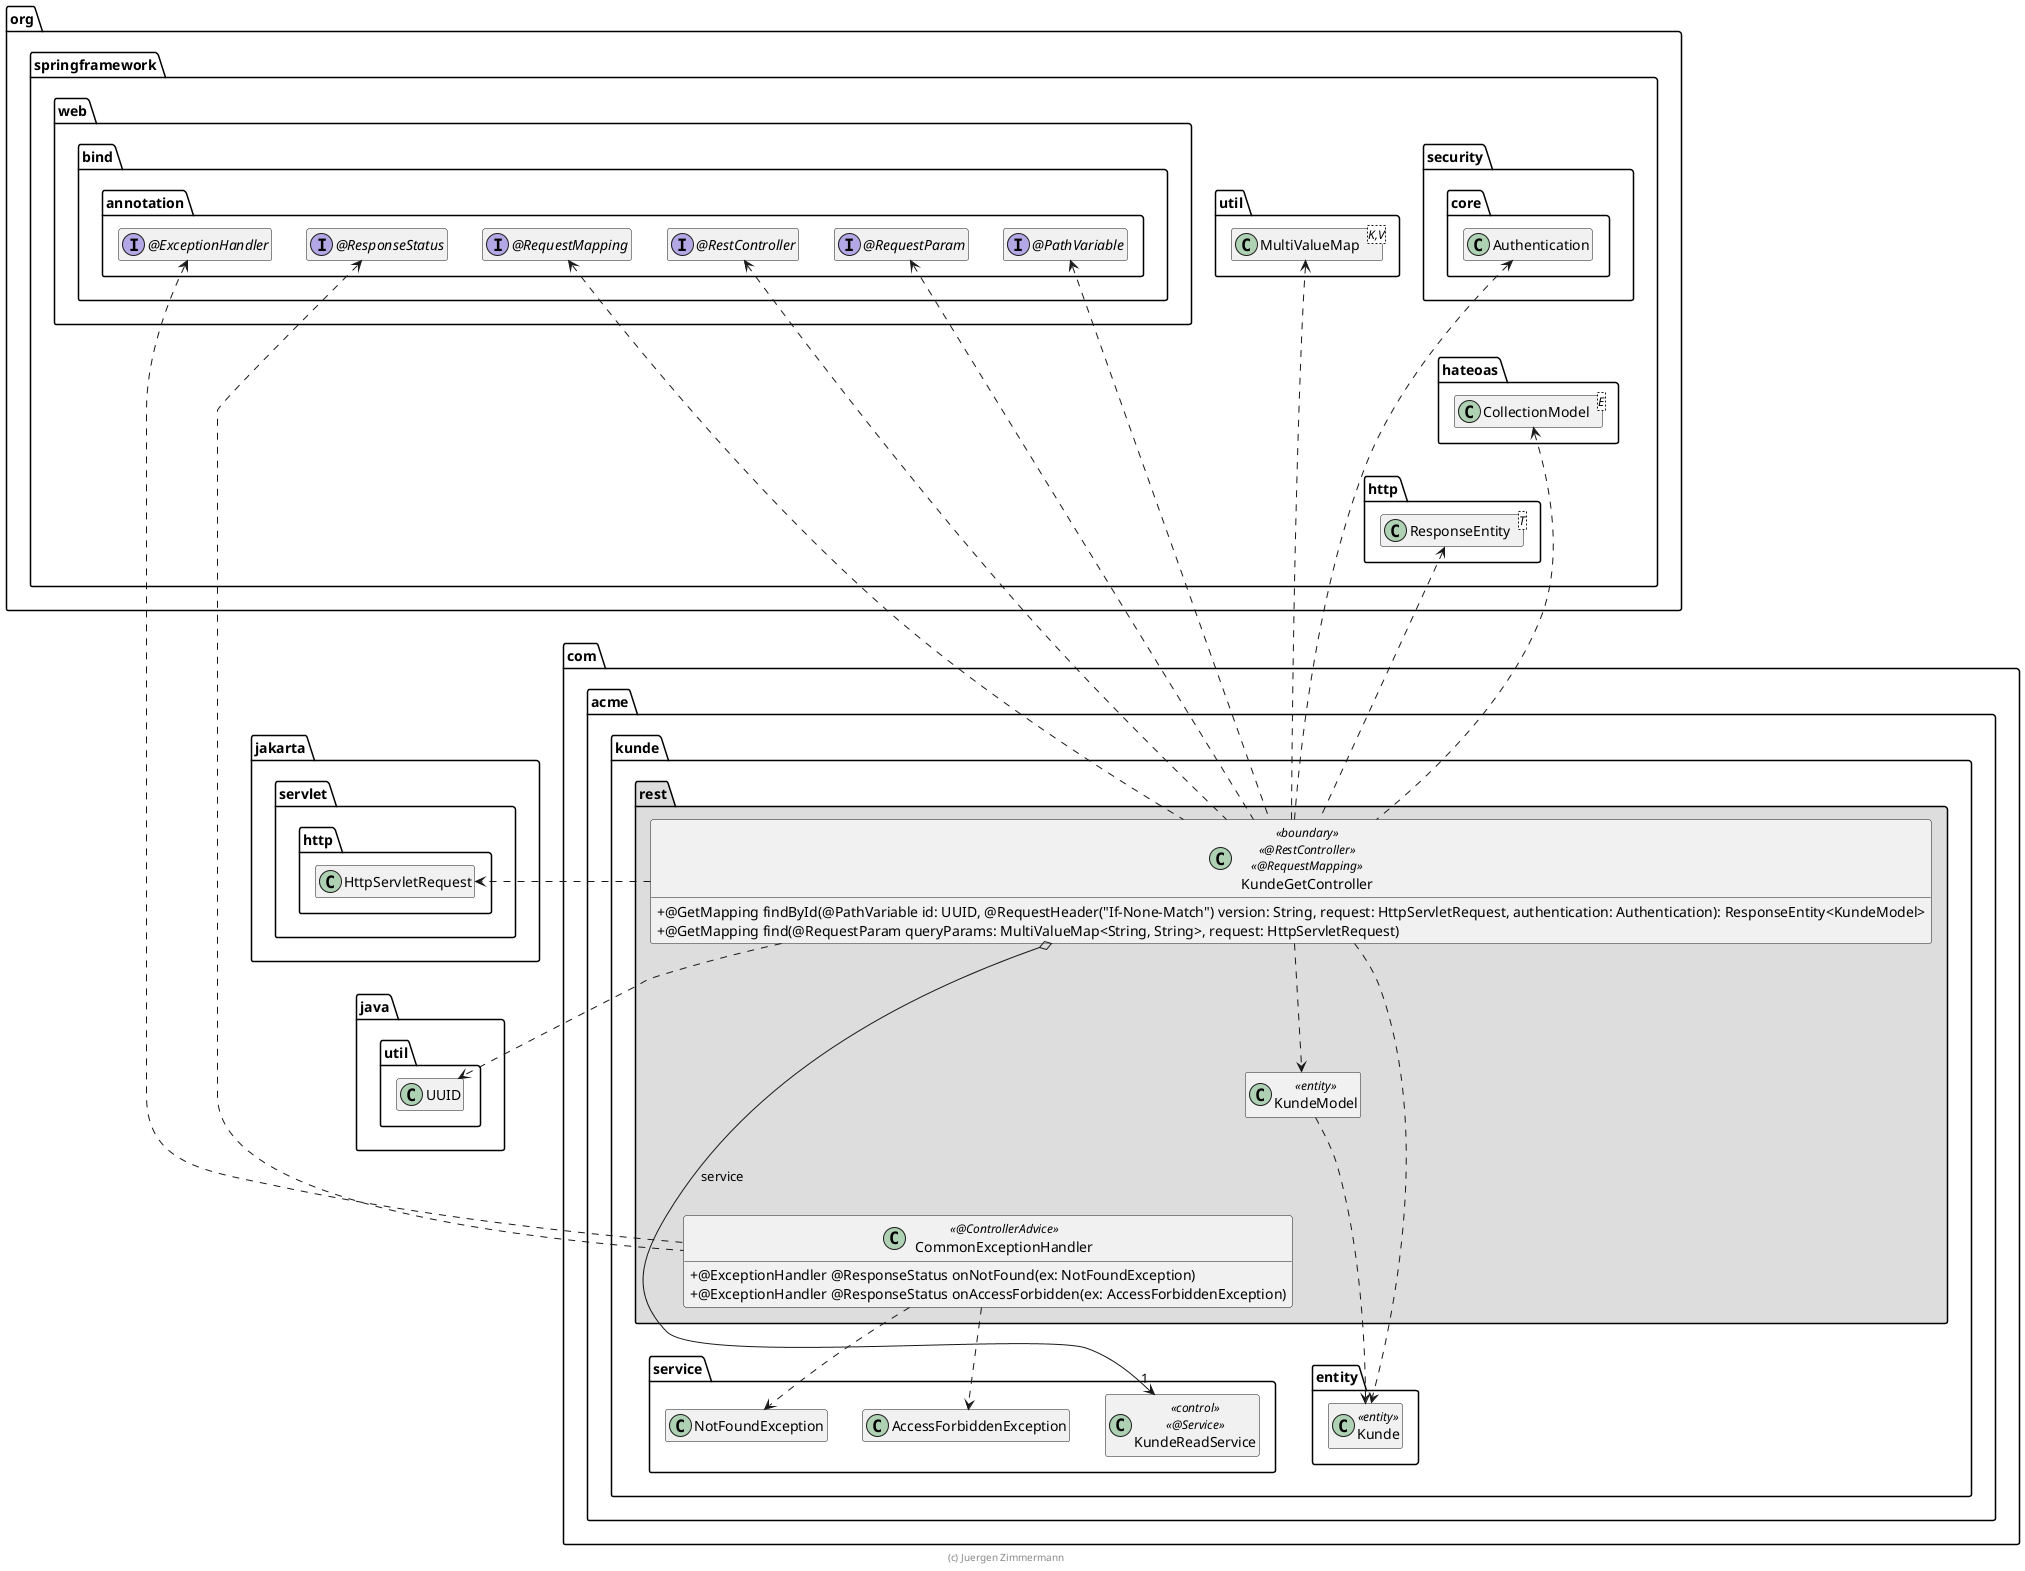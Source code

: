 ' Copyright (C) 2019 - present Juergen Zimmermann, Hochschule Karlsruhe
'
' This program is free software: you can redistribute it and/or modify
' it under the terms of the GNU General Public License as published by
' the Free Software Foundation, either version 3 of the License, or
' (at your option) any later version.
'
' This program is distributed in the hope that it will be useful,
' but WITHOUT ANY WARRANTY; without even the implied warranty of
' MERCHANTABILITY or FITNESS FOR A PARTICULAR PURPOSE.  See the
' GNU General Public License for more details.
'
' You should have received a copy of the GNU General Public License
' along with this program.  If not, see <https://www.gnu.org/licenses/>.
@startuml KundeHandler

skinparam classAttributeIconSize 0

package jakarta.servlet.http {
    class HttpServletRequest
}

package org.springframework {
    package web.bind.annotation {
        interface "@RestController" as RestController
        interface "@RequestMapping" as RequestMapping
        interface "@PathVariable" as PathVariable
        interface "@RequestParam" as RequestParam
        interface "@ExceptionHandler" as ExceptionHandler
        interface "@ResponseStatus" as ResponseStatus
    }

    package http {
        class ResponseEntity<T>
    }
    package hateoas {
        class CollectionModel<E>
    }
    package security.core {
        class Authentication
    }
    package util {
        class MultiValueMap<K,V>
    }

    CollectionModel .up[hidden].> Authentication
    ResponseEntity .up[hidden].> CollectionModel
}

package java.util {
    class UUID

    UUID .up[hidden].> HttpServletRequest
}

package com.acme.kunde {
    package entity {
        class Kunde << entity >>
    }

    package service {
        class KundeReadService << control >> << @Service >>
        class NotFoundException
        class AccessForbiddenException

        KundeReadService .right[hidden].> NotFoundException
        NotFoundException .right[hidden].> AccessForbiddenException
    }

    package rest #DDDDDD {
        class KundeModel <<entity>>

        class KundeGetController << boundary >> << @RestController >> << @RequestMapping >> {
            + @GetMapping findById(@PathVariable id: UUID, @RequestHeader("If-None-Match") version: String, request: HttpServletRequest, authentication: Authentication): ResponseEntity<KundeModel>
            + @GetMapping find(@RequestParam queryParams: MultiValueMap<String, String>, request: HttpServletRequest)
        }

        class CommonExceptionHandler << @ControllerAdvice >> {
            + @ExceptionHandler @ResponseStatus onNotFound(ex: NotFoundException)
            + @ExceptionHandler @ResponseStatus onAccessForbidden(ex: AccessForbiddenException)
        }

        KundeGetController o-right-> "1" KundeReadService : service
        KundeGetController ..> KundeModel
        KundeGetController ..> Kunde

        KundeGetController .up.> CollectionModel
        KundeGetController .right.> HttpServletRequest
        KundeGetController .up.> MultiValueMap
        KundeGetController .up.> Authentication
        KundeGetController .up.> ResponseEntity

        KundeGetController .up.> RestController
        KundeGetController .up.> RequestMapping
        KundeGetController .up.> PathVariable
        KundeGetController .up.> RequestParam

        CommonExceptionHandler .up.> ExceptionHandler
        CommonExceptionHandler .up.> ResponseStatus
        CommonExceptionHandler ..> NotFoundException
        CommonExceptionHandler ..> AccessForbiddenException
        CommonExceptionHandler .up[hidden].> KundeModel
        CommonExceptionHandler .[hidden].> Kunde

        KundeGetController .right.> UUID

        KundeModel ..> Kunde
        KundeModel .[hidden].> KundeReadService
    }
}

hide empty members

footer (c) Juergen Zimmermann

@enduml
